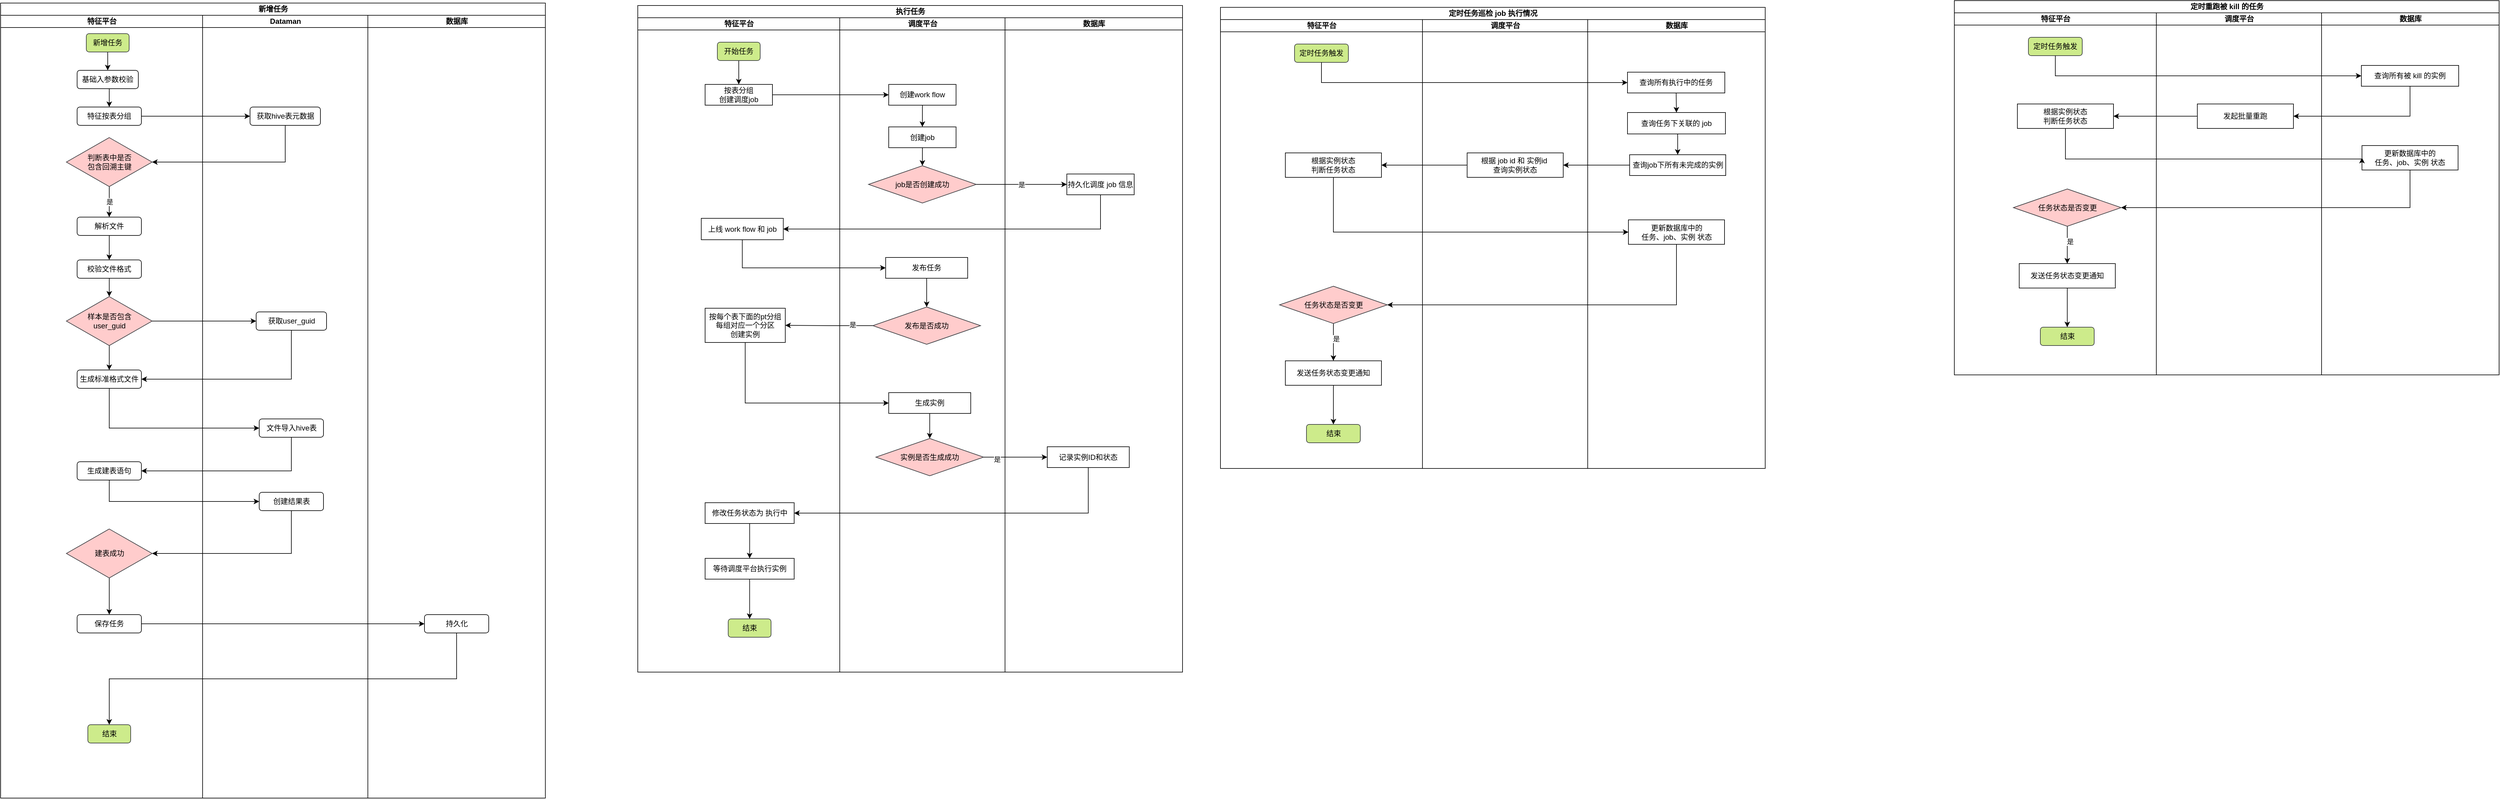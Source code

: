 <mxfile version="24.2.8" type="github">
  <diagram id="prtHgNgQTEPvFCAcTncT" name="Page-1">
    <mxGraphModel dx="1803" dy="975" grid="0" gridSize="10" guides="1" tooltips="1" connect="1" arrows="1" fold="1" page="1" pageScale="1" pageWidth="3300" pageHeight="4681" math="0" shadow="0">
      <root>
        <mxCell id="0" />
        <mxCell id="1" parent="0" />
        <mxCell id="jlwMu8HetRNgnaijn_Fa-1" value="新增任务" style="swimlane;childLayout=stackLayout;resizeParent=1;resizeParentMax=0;startSize=20;html=1;" vertex="1" parent="1">
          <mxGeometry x="160" y="130" width="890" height="1300" as="geometry" />
        </mxCell>
        <mxCell id="jlwMu8HetRNgnaijn_Fa-2" value="特征平台" style="swimlane;startSize=20;html=1;" vertex="1" parent="jlwMu8HetRNgnaijn_Fa-1">
          <mxGeometry y="20" width="330" height="1280" as="geometry" />
        </mxCell>
        <mxCell id="jlwMu8HetRNgnaijn_Fa-62" value="结束" style="rounded=1;whiteSpace=wrap;html=1;fillColor=#cdeb8b;strokeColor=#36393d;" vertex="1" parent="jlwMu8HetRNgnaijn_Fa-2">
          <mxGeometry x="142.5" y="1160" width="70" height="30" as="geometry" />
        </mxCell>
        <mxCell id="jlwMu8HetRNgnaijn_Fa-67" style="edgeStyle=orthogonalEdgeStyle;rounded=0;orthogonalLoop=1;jettySize=auto;html=1;exitX=0.5;exitY=1;exitDx=0;exitDy=0;entryX=0.5;entryY=0;entryDx=0;entryDy=0;" edge="1" parent="jlwMu8HetRNgnaijn_Fa-2" source="jlwMu8HetRNgnaijn_Fa-6" target="jlwMu8HetRNgnaijn_Fa-66">
          <mxGeometry relative="1" as="geometry" />
        </mxCell>
        <mxCell id="jlwMu8HetRNgnaijn_Fa-6" value="新增任务" style="rounded=1;whiteSpace=wrap;html=1;fillColor=#cdeb8b;strokeColor=#36393d;" vertex="1" parent="jlwMu8HetRNgnaijn_Fa-2">
          <mxGeometry x="140" y="30" width="70" height="30" as="geometry" />
        </mxCell>
        <mxCell id="jlwMu8HetRNgnaijn_Fa-70" style="edgeStyle=orthogonalEdgeStyle;rounded=0;orthogonalLoop=1;jettySize=auto;html=1;exitX=0.5;exitY=1;exitDx=0;exitDy=0;entryX=0.5;entryY=0;entryDx=0;entryDy=0;" edge="1" parent="jlwMu8HetRNgnaijn_Fa-2" source="jlwMu8HetRNgnaijn_Fa-66" target="jlwMu8HetRNgnaijn_Fa-36">
          <mxGeometry relative="1" as="geometry">
            <mxPoint x="175" y="140" as="targetPoint" />
          </mxGeometry>
        </mxCell>
        <mxCell id="jlwMu8HetRNgnaijn_Fa-66" value="基础入参数校验" style="rounded=1;whiteSpace=wrap;html=1;" vertex="1" parent="jlwMu8HetRNgnaijn_Fa-2">
          <mxGeometry x="125" y="90" width="100" height="30" as="geometry" />
        </mxCell>
        <mxCell id="jlwMu8HetRNgnaijn_Fa-36" value="特征按表分组" style="rounded=1;whiteSpace=wrap;html=1;" vertex="1" parent="jlwMu8HetRNgnaijn_Fa-2">
          <mxGeometry x="125" y="150" width="105" height="30" as="geometry" />
        </mxCell>
        <mxCell id="jlwMu8HetRNgnaijn_Fa-73" value="是" style="edgeStyle=orthogonalEdgeStyle;rounded=0;orthogonalLoop=1;jettySize=auto;html=1;exitX=0.5;exitY=1;exitDx=0;exitDy=0;entryX=0.5;entryY=0;entryDx=0;entryDy=0;" edge="1" parent="jlwMu8HetRNgnaijn_Fa-2" source="jlwMu8HetRNgnaijn_Fa-35" target="jlwMu8HetRNgnaijn_Fa-72">
          <mxGeometry relative="1" as="geometry" />
        </mxCell>
        <mxCell id="jlwMu8HetRNgnaijn_Fa-35" value="判断表中&lt;span style=&quot;background-color: initial;&quot;&gt;是否&lt;/span&gt;&lt;div&gt;&lt;span style=&quot;background-color: initial;&quot;&gt;包含回溯主键&lt;/span&gt;&lt;/div&gt;" style="rhombus;whiteSpace=wrap;html=1;fillColor=#ffcccc;strokeColor=#36393d;" vertex="1" parent="jlwMu8HetRNgnaijn_Fa-2">
          <mxGeometry x="107.5" y="200" width="140" height="80" as="geometry" />
        </mxCell>
        <mxCell id="jlwMu8HetRNgnaijn_Fa-76" style="edgeStyle=orthogonalEdgeStyle;rounded=0;orthogonalLoop=1;jettySize=auto;html=1;exitX=0.5;exitY=1;exitDx=0;exitDy=0;entryX=0.5;entryY=0;entryDx=0;entryDy=0;" edge="1" parent="jlwMu8HetRNgnaijn_Fa-2" source="jlwMu8HetRNgnaijn_Fa-72" target="jlwMu8HetRNgnaijn_Fa-75">
          <mxGeometry relative="1" as="geometry" />
        </mxCell>
        <mxCell id="jlwMu8HetRNgnaijn_Fa-72" value="解析文件" style="rounded=1;whiteSpace=wrap;html=1;" vertex="1" parent="jlwMu8HetRNgnaijn_Fa-2">
          <mxGeometry x="125" y="330" width="105" height="30" as="geometry" />
        </mxCell>
        <mxCell id="jlwMu8HetRNgnaijn_Fa-84" style="edgeStyle=orthogonalEdgeStyle;rounded=0;orthogonalLoop=1;jettySize=auto;html=1;exitX=0.5;exitY=1;exitDx=0;exitDy=0;" edge="1" parent="jlwMu8HetRNgnaijn_Fa-2" source="jlwMu8HetRNgnaijn_Fa-75" target="jlwMu8HetRNgnaijn_Fa-78">
          <mxGeometry relative="1" as="geometry" />
        </mxCell>
        <mxCell id="jlwMu8HetRNgnaijn_Fa-75" value="校验文件格式" style="rounded=1;whiteSpace=wrap;html=1;" vertex="1" parent="jlwMu8HetRNgnaijn_Fa-2">
          <mxGeometry x="125" y="400" width="105" height="30" as="geometry" />
        </mxCell>
        <mxCell id="jlwMu8HetRNgnaijn_Fa-80" style="edgeStyle=orthogonalEdgeStyle;rounded=0;orthogonalLoop=1;jettySize=auto;html=1;exitX=0.5;exitY=1;exitDx=0;exitDy=0;entryX=0.5;entryY=0;entryDx=0;entryDy=0;" edge="1" parent="jlwMu8HetRNgnaijn_Fa-2" source="jlwMu8HetRNgnaijn_Fa-78" target="jlwMu8HetRNgnaijn_Fa-79">
          <mxGeometry relative="1" as="geometry" />
        </mxCell>
        <mxCell id="jlwMu8HetRNgnaijn_Fa-78" value="样本是否包含&lt;div&gt;user_guid&lt;/div&gt;" style="rhombus;whiteSpace=wrap;html=1;fillColor=#ffcccc;strokeColor=#36393d;" vertex="1" parent="jlwMu8HetRNgnaijn_Fa-2">
          <mxGeometry x="107.5" y="460" width="140" height="80" as="geometry" />
        </mxCell>
        <mxCell id="jlwMu8HetRNgnaijn_Fa-79" value="生成标准格式文件" style="rounded=1;whiteSpace=wrap;html=1;" vertex="1" parent="jlwMu8HetRNgnaijn_Fa-2">
          <mxGeometry x="125" y="580" width="105" height="30" as="geometry" />
        </mxCell>
        <mxCell id="jlwMu8HetRNgnaijn_Fa-87" value="生成建表语句" style="rounded=1;whiteSpace=wrap;html=1;" vertex="1" parent="jlwMu8HetRNgnaijn_Fa-2">
          <mxGeometry x="125" y="730" width="105" height="30" as="geometry" />
        </mxCell>
        <mxCell id="jlwMu8HetRNgnaijn_Fa-96" style="edgeStyle=orthogonalEdgeStyle;rounded=0;orthogonalLoop=1;jettySize=auto;html=1;exitX=0.5;exitY=1;exitDx=0;exitDy=0;entryX=0.5;entryY=0;entryDx=0;entryDy=0;" edge="1" parent="jlwMu8HetRNgnaijn_Fa-2" source="jlwMu8HetRNgnaijn_Fa-93" target="jlwMu8HetRNgnaijn_Fa-95">
          <mxGeometry relative="1" as="geometry" />
        </mxCell>
        <mxCell id="jlwMu8HetRNgnaijn_Fa-93" value="建表成功" style="rhombus;whiteSpace=wrap;html=1;fillColor=#ffcccc;strokeColor=#36393d;" vertex="1" parent="jlwMu8HetRNgnaijn_Fa-2">
          <mxGeometry x="107.5" y="840" width="140" height="80" as="geometry" />
        </mxCell>
        <mxCell id="jlwMu8HetRNgnaijn_Fa-95" value="保存任务" style="rounded=1;whiteSpace=wrap;html=1;" vertex="1" parent="jlwMu8HetRNgnaijn_Fa-2">
          <mxGeometry x="125" y="980" width="105" height="30" as="geometry" />
        </mxCell>
        <mxCell id="jlwMu8HetRNgnaijn_Fa-4" value="Dataman" style="swimlane;startSize=20;html=1;" vertex="1" parent="jlwMu8HetRNgnaijn_Fa-1">
          <mxGeometry x="330" y="20" width="270" height="1280" as="geometry" />
        </mxCell>
        <mxCell id="jlwMu8HetRNgnaijn_Fa-38" value="获取hive表元数据" style="rounded=1;whiteSpace=wrap;html=1;" vertex="1" parent="jlwMu8HetRNgnaijn_Fa-4">
          <mxGeometry x="77.5" y="150" width="115" height="30" as="geometry" />
        </mxCell>
        <mxCell id="jlwMu8HetRNgnaijn_Fa-81" value="获取user_guid" style="rounded=1;whiteSpace=wrap;html=1;" vertex="1" parent="jlwMu8HetRNgnaijn_Fa-4">
          <mxGeometry x="87.5" y="485" width="115" height="30" as="geometry" />
        </mxCell>
        <mxCell id="jlwMu8HetRNgnaijn_Fa-85" value="文件导入hive表" style="rounded=1;whiteSpace=wrap;html=1;" vertex="1" parent="jlwMu8HetRNgnaijn_Fa-4">
          <mxGeometry x="92.5" y="660" width="105" height="30" as="geometry" />
        </mxCell>
        <mxCell id="jlwMu8HetRNgnaijn_Fa-90" value="创建结果表" style="rounded=1;whiteSpace=wrap;html=1;" vertex="1" parent="jlwMu8HetRNgnaijn_Fa-4">
          <mxGeometry x="92.5" y="780" width="105" height="30" as="geometry" />
        </mxCell>
        <mxCell id="jlwMu8HetRNgnaijn_Fa-39" style="edgeStyle=orthogonalEdgeStyle;rounded=0;orthogonalLoop=1;jettySize=auto;html=1;exitX=1;exitY=0.5;exitDx=0;exitDy=0;entryX=0;entryY=0.5;entryDx=0;entryDy=0;" edge="1" parent="jlwMu8HetRNgnaijn_Fa-1" source="jlwMu8HetRNgnaijn_Fa-36" target="jlwMu8HetRNgnaijn_Fa-38">
          <mxGeometry relative="1" as="geometry" />
        </mxCell>
        <mxCell id="jlwMu8HetRNgnaijn_Fa-41" style="edgeStyle=orthogonalEdgeStyle;rounded=0;orthogonalLoop=1;jettySize=auto;html=1;exitX=0.5;exitY=1;exitDx=0;exitDy=0;entryX=1;entryY=0.5;entryDx=0;entryDy=0;" edge="1" parent="jlwMu8HetRNgnaijn_Fa-1" source="jlwMu8HetRNgnaijn_Fa-38" target="jlwMu8HetRNgnaijn_Fa-35">
          <mxGeometry relative="1" as="geometry" />
        </mxCell>
        <mxCell id="jlwMu8HetRNgnaijn_Fa-82" style="edgeStyle=orthogonalEdgeStyle;rounded=0;orthogonalLoop=1;jettySize=auto;html=1;exitX=1;exitY=0.5;exitDx=0;exitDy=0;entryX=0;entryY=0.5;entryDx=0;entryDy=0;" edge="1" parent="jlwMu8HetRNgnaijn_Fa-1" source="jlwMu8HetRNgnaijn_Fa-78" target="jlwMu8HetRNgnaijn_Fa-81">
          <mxGeometry relative="1" as="geometry" />
        </mxCell>
        <mxCell id="jlwMu8HetRNgnaijn_Fa-83" style="edgeStyle=orthogonalEdgeStyle;rounded=0;orthogonalLoop=1;jettySize=auto;html=1;exitX=0.5;exitY=1;exitDx=0;exitDy=0;entryX=1;entryY=0.5;entryDx=0;entryDy=0;" edge="1" parent="jlwMu8HetRNgnaijn_Fa-1" source="jlwMu8HetRNgnaijn_Fa-81" target="jlwMu8HetRNgnaijn_Fa-79">
          <mxGeometry relative="1" as="geometry" />
        </mxCell>
        <mxCell id="jlwMu8HetRNgnaijn_Fa-86" style="edgeStyle=orthogonalEdgeStyle;rounded=0;orthogonalLoop=1;jettySize=auto;html=1;exitX=0.5;exitY=1;exitDx=0;exitDy=0;entryX=0;entryY=0.5;entryDx=0;entryDy=0;" edge="1" parent="jlwMu8HetRNgnaijn_Fa-1" source="jlwMu8HetRNgnaijn_Fa-79" target="jlwMu8HetRNgnaijn_Fa-85">
          <mxGeometry relative="1" as="geometry" />
        </mxCell>
        <mxCell id="jlwMu8HetRNgnaijn_Fa-89" style="edgeStyle=orthogonalEdgeStyle;rounded=0;orthogonalLoop=1;jettySize=auto;html=1;exitX=0.5;exitY=1;exitDx=0;exitDy=0;entryX=1;entryY=0.5;entryDx=0;entryDy=0;" edge="1" parent="jlwMu8HetRNgnaijn_Fa-1" source="jlwMu8HetRNgnaijn_Fa-85" target="jlwMu8HetRNgnaijn_Fa-87">
          <mxGeometry relative="1" as="geometry" />
        </mxCell>
        <mxCell id="jlwMu8HetRNgnaijn_Fa-91" style="edgeStyle=orthogonalEdgeStyle;rounded=0;orthogonalLoop=1;jettySize=auto;html=1;exitX=0.5;exitY=1;exitDx=0;exitDy=0;entryX=0;entryY=0.5;entryDx=0;entryDy=0;" edge="1" parent="jlwMu8HetRNgnaijn_Fa-1" source="jlwMu8HetRNgnaijn_Fa-87" target="jlwMu8HetRNgnaijn_Fa-90">
          <mxGeometry relative="1" as="geometry" />
        </mxCell>
        <mxCell id="jlwMu8HetRNgnaijn_Fa-94" style="edgeStyle=orthogonalEdgeStyle;rounded=0;orthogonalLoop=1;jettySize=auto;html=1;exitX=0.5;exitY=1;exitDx=0;exitDy=0;entryX=1;entryY=0.5;entryDx=0;entryDy=0;" edge="1" parent="jlwMu8HetRNgnaijn_Fa-1" source="jlwMu8HetRNgnaijn_Fa-90" target="jlwMu8HetRNgnaijn_Fa-93">
          <mxGeometry relative="1" as="geometry" />
        </mxCell>
        <mxCell id="jlwMu8HetRNgnaijn_Fa-3" value="数据库" style="swimlane;startSize=20;html=1;" vertex="1" parent="jlwMu8HetRNgnaijn_Fa-1">
          <mxGeometry x="600" y="20" width="290" height="1280" as="geometry" />
        </mxCell>
        <mxCell id="jlwMu8HetRNgnaijn_Fa-97" value="持久化" style="rounded=1;whiteSpace=wrap;html=1;" vertex="1" parent="jlwMu8HetRNgnaijn_Fa-3">
          <mxGeometry x="92.5" y="980" width="105" height="30" as="geometry" />
        </mxCell>
        <mxCell id="jlwMu8HetRNgnaijn_Fa-98" style="edgeStyle=orthogonalEdgeStyle;rounded=0;orthogonalLoop=1;jettySize=auto;html=1;exitX=1;exitY=0.5;exitDx=0;exitDy=0;entryX=0;entryY=0.5;entryDx=0;entryDy=0;" edge="1" parent="jlwMu8HetRNgnaijn_Fa-1" source="jlwMu8HetRNgnaijn_Fa-95" target="jlwMu8HetRNgnaijn_Fa-97">
          <mxGeometry relative="1" as="geometry" />
        </mxCell>
        <mxCell id="jlwMu8HetRNgnaijn_Fa-99" style="edgeStyle=orthogonalEdgeStyle;rounded=0;orthogonalLoop=1;jettySize=auto;html=1;exitX=0.5;exitY=1;exitDx=0;exitDy=0;" edge="1" parent="jlwMu8HetRNgnaijn_Fa-1" source="jlwMu8HetRNgnaijn_Fa-97" target="jlwMu8HetRNgnaijn_Fa-62">
          <mxGeometry relative="1" as="geometry" />
        </mxCell>
        <mxCell id="jlwMu8HetRNgnaijn_Fa-100" value="执行任务" style="swimlane;childLayout=stackLayout;resizeParent=1;resizeParentMax=0;startSize=20;html=1;" vertex="1" parent="1">
          <mxGeometry x="1201" y="134" width="890" height="1090" as="geometry" />
        </mxCell>
        <mxCell id="jlwMu8HetRNgnaijn_Fa-101" value="特征平台" style="swimlane;startSize=20;html=1;" vertex="1" parent="jlwMu8HetRNgnaijn_Fa-100">
          <mxGeometry y="20" width="330" height="1070" as="geometry" />
        </mxCell>
        <mxCell id="jlwMu8HetRNgnaijn_Fa-145" style="edgeStyle=orthogonalEdgeStyle;rounded=0;orthogonalLoop=1;jettySize=auto;html=1;exitX=0.5;exitY=1;exitDx=0;exitDy=0;" edge="1" parent="jlwMu8HetRNgnaijn_Fa-101" source="jlwMu8HetRNgnaijn_Fa-104" target="jlwMu8HetRNgnaijn_Fa-139">
          <mxGeometry relative="1" as="geometry" />
        </mxCell>
        <mxCell id="jlwMu8HetRNgnaijn_Fa-104" value="开始任务" style="rounded=1;whiteSpace=wrap;html=1;fillColor=#cdeb8b;strokeColor=#36393d;" vertex="1" parent="jlwMu8HetRNgnaijn_Fa-101">
          <mxGeometry x="130" y="40" width="70" height="30" as="geometry" />
        </mxCell>
        <mxCell id="jlwMu8HetRNgnaijn_Fa-139" value="按表分组&lt;div&gt;创建调度job&lt;/div&gt;" style="rounded=0;whiteSpace=wrap;html=1;" vertex="1" parent="jlwMu8HetRNgnaijn_Fa-101">
          <mxGeometry x="110" y="109" width="110" height="34" as="geometry" />
        </mxCell>
        <mxCell id="jlwMu8HetRNgnaijn_Fa-155" value="按每个表下面的pt分组&lt;div&gt;每组对应一个分区&lt;/div&gt;&lt;div&gt;创建实例&lt;/div&gt;" style="rounded=0;whiteSpace=wrap;html=1;" vertex="1" parent="jlwMu8HetRNgnaijn_Fa-101">
          <mxGeometry x="110" y="475" width="131" height="56" as="geometry" />
        </mxCell>
        <mxCell id="jlwMu8HetRNgnaijn_Fa-183" style="edgeStyle=orthogonalEdgeStyle;rounded=0;orthogonalLoop=1;jettySize=auto;html=1;exitX=0.5;exitY=1;exitDx=0;exitDy=0;" edge="1" parent="jlwMu8HetRNgnaijn_Fa-101" source="jlwMu8HetRNgnaijn_Fa-161" target="jlwMu8HetRNgnaijn_Fa-182">
          <mxGeometry relative="1" as="geometry" />
        </mxCell>
        <mxCell id="jlwMu8HetRNgnaijn_Fa-161" value="修改任务状态为 执行中" style="rounded=0;whiteSpace=wrap;html=1;" vertex="1" parent="jlwMu8HetRNgnaijn_Fa-101">
          <mxGeometry x="110" y="793" width="145.5" height="34" as="geometry" />
        </mxCell>
        <mxCell id="jlwMu8HetRNgnaijn_Fa-167" value="上线 work flow 和 job" style="rounded=0;whiteSpace=wrap;html=1;" vertex="1" parent="jlwMu8HetRNgnaijn_Fa-101">
          <mxGeometry x="103.75" y="328" width="134" height="35" as="geometry" />
        </mxCell>
        <mxCell id="jlwMu8HetRNgnaijn_Fa-186" style="edgeStyle=orthogonalEdgeStyle;rounded=0;orthogonalLoop=1;jettySize=auto;html=1;exitX=0.5;exitY=1;exitDx=0;exitDy=0;entryX=0.5;entryY=0;entryDx=0;entryDy=0;" edge="1" parent="jlwMu8HetRNgnaijn_Fa-101" source="jlwMu8HetRNgnaijn_Fa-182" target="jlwMu8HetRNgnaijn_Fa-185">
          <mxGeometry relative="1" as="geometry" />
        </mxCell>
        <mxCell id="jlwMu8HetRNgnaijn_Fa-182" value="等待调度平台执行实例" style="rounded=0;whiteSpace=wrap;html=1;" vertex="1" parent="jlwMu8HetRNgnaijn_Fa-101">
          <mxGeometry x="110" y="884" width="145.5" height="34" as="geometry" />
        </mxCell>
        <mxCell id="jlwMu8HetRNgnaijn_Fa-185" value="结束" style="rounded=1;whiteSpace=wrap;html=1;fillColor=#cdeb8b;strokeColor=#36393d;" vertex="1" parent="jlwMu8HetRNgnaijn_Fa-101">
          <mxGeometry x="147.75" y="983" width="70" height="30" as="geometry" />
        </mxCell>
        <mxCell id="jlwMu8HetRNgnaijn_Fa-121" value="调度平台" style="swimlane;startSize=20;html=1;" vertex="1" parent="jlwMu8HetRNgnaijn_Fa-100">
          <mxGeometry x="330" y="20" width="270" height="1070" as="geometry" />
        </mxCell>
        <mxCell id="jlwMu8HetRNgnaijn_Fa-144" style="edgeStyle=orthogonalEdgeStyle;rounded=0;orthogonalLoop=1;jettySize=auto;html=1;exitX=0.5;exitY=1;exitDx=0;exitDy=0;entryX=0.5;entryY=0;entryDx=0;entryDy=0;" edge="1" parent="jlwMu8HetRNgnaijn_Fa-121" source="jlwMu8HetRNgnaijn_Fa-141" target="jlwMu8HetRNgnaijn_Fa-142">
          <mxGeometry relative="1" as="geometry" />
        </mxCell>
        <mxCell id="jlwMu8HetRNgnaijn_Fa-141" value="创建work flow" style="rounded=0;whiteSpace=wrap;html=1;" vertex="1" parent="jlwMu8HetRNgnaijn_Fa-121">
          <mxGeometry x="80" y="109" width="110" height="34" as="geometry" />
        </mxCell>
        <mxCell id="jlwMu8HetRNgnaijn_Fa-164" style="edgeStyle=orthogonalEdgeStyle;rounded=0;orthogonalLoop=1;jettySize=auto;html=1;exitX=0.5;exitY=1;exitDx=0;exitDy=0;entryX=0.5;entryY=0;entryDx=0;entryDy=0;" edge="1" parent="jlwMu8HetRNgnaijn_Fa-121" source="jlwMu8HetRNgnaijn_Fa-142" target="jlwMu8HetRNgnaijn_Fa-146">
          <mxGeometry relative="1" as="geometry" />
        </mxCell>
        <mxCell id="jlwMu8HetRNgnaijn_Fa-142" value="创建job" style="rounded=0;whiteSpace=wrap;html=1;" vertex="1" parent="jlwMu8HetRNgnaijn_Fa-121">
          <mxGeometry x="80" y="178.5" width="110" height="34" as="geometry" />
        </mxCell>
        <mxCell id="jlwMu8HetRNgnaijn_Fa-170" style="edgeStyle=orthogonalEdgeStyle;rounded=0;orthogonalLoop=1;jettySize=auto;html=1;exitX=0.5;exitY=1;exitDx=0;exitDy=0;entryX=0.5;entryY=0;entryDx=0;entryDy=0;" edge="1" parent="jlwMu8HetRNgnaijn_Fa-121" source="jlwMu8HetRNgnaijn_Fa-149" target="jlwMu8HetRNgnaijn_Fa-153">
          <mxGeometry relative="1" as="geometry" />
        </mxCell>
        <mxCell id="jlwMu8HetRNgnaijn_Fa-149" value="发布任务" style="rounded=0;whiteSpace=wrap;html=1;" vertex="1" parent="jlwMu8HetRNgnaijn_Fa-121">
          <mxGeometry x="75" y="392" width="134" height="34" as="geometry" />
        </mxCell>
        <mxCell id="jlwMu8HetRNgnaijn_Fa-178" style="edgeStyle=orthogonalEdgeStyle;rounded=0;orthogonalLoop=1;jettySize=auto;html=1;exitX=0.5;exitY=1;exitDx=0;exitDy=0;" edge="1" parent="jlwMu8HetRNgnaijn_Fa-121" source="jlwMu8HetRNgnaijn_Fa-157" target="jlwMu8HetRNgnaijn_Fa-177">
          <mxGeometry relative="1" as="geometry" />
        </mxCell>
        <mxCell id="jlwMu8HetRNgnaijn_Fa-157" value="生成实例" style="rounded=0;whiteSpace=wrap;html=1;" vertex="1" parent="jlwMu8HetRNgnaijn_Fa-121">
          <mxGeometry x="80" y="613" width="134" height="34" as="geometry" />
        </mxCell>
        <mxCell id="jlwMu8HetRNgnaijn_Fa-146" value="job是否创建成功" style="rhombus;whiteSpace=wrap;html=1;fillColor=#ffcccc;strokeColor=#36393d;" vertex="1" parent="jlwMu8HetRNgnaijn_Fa-121">
          <mxGeometry x="47" y="242" width="176" height="61" as="geometry" />
        </mxCell>
        <mxCell id="jlwMu8HetRNgnaijn_Fa-153" value="发布是否成功" style="rhombus;whiteSpace=wrap;html=1;fillColor=#ffcccc;strokeColor=#36393d;" vertex="1" parent="jlwMu8HetRNgnaijn_Fa-121">
          <mxGeometry x="54" y="473" width="176" height="61" as="geometry" />
        </mxCell>
        <mxCell id="jlwMu8HetRNgnaijn_Fa-177" value="实例是否生成成功" style="rhombus;whiteSpace=wrap;html=1;fillColor=#ffcccc;strokeColor=#36393d;" vertex="1" parent="jlwMu8HetRNgnaijn_Fa-121">
          <mxGeometry x="59" y="688" width="176" height="61" as="geometry" />
        </mxCell>
        <mxCell id="jlwMu8HetRNgnaijn_Fa-134" value="数据库" style="swimlane;startSize=20;html=1;" vertex="1" parent="jlwMu8HetRNgnaijn_Fa-100">
          <mxGeometry x="600" y="20" width="290" height="1070" as="geometry" />
        </mxCell>
        <mxCell id="jlwMu8HetRNgnaijn_Fa-159" value="记录实例ID和状态" style="rounded=0;whiteSpace=wrap;html=1;" vertex="1" parent="jlwMu8HetRNgnaijn_Fa-134">
          <mxGeometry x="69" y="701.5" width="134" height="34" as="geometry" />
        </mxCell>
        <mxCell id="jlwMu8HetRNgnaijn_Fa-165" value="持久化调度 job 信息" style="rounded=0;whiteSpace=wrap;html=1;" vertex="1" parent="jlwMu8HetRNgnaijn_Fa-134">
          <mxGeometry x="101" y="255.5" width="110" height="34" as="geometry" />
        </mxCell>
        <mxCell id="jlwMu8HetRNgnaijn_Fa-143" style="edgeStyle=orthogonalEdgeStyle;rounded=0;orthogonalLoop=1;jettySize=auto;html=1;exitX=1;exitY=0.5;exitDx=0;exitDy=0;" edge="1" parent="jlwMu8HetRNgnaijn_Fa-100" source="jlwMu8HetRNgnaijn_Fa-139" target="jlwMu8HetRNgnaijn_Fa-141">
          <mxGeometry relative="1" as="geometry" />
        </mxCell>
        <mxCell id="jlwMu8HetRNgnaijn_Fa-166" value="是" style="edgeStyle=orthogonalEdgeStyle;rounded=0;orthogonalLoop=1;jettySize=auto;html=1;exitX=1;exitY=0.5;exitDx=0;exitDy=0;entryX=0;entryY=0.5;entryDx=0;entryDy=0;" edge="1" parent="jlwMu8HetRNgnaijn_Fa-100" source="jlwMu8HetRNgnaijn_Fa-146" target="jlwMu8HetRNgnaijn_Fa-165">
          <mxGeometry relative="1" as="geometry" />
        </mxCell>
        <mxCell id="jlwMu8HetRNgnaijn_Fa-169" style="edgeStyle=orthogonalEdgeStyle;rounded=0;orthogonalLoop=1;jettySize=auto;html=1;exitX=0.5;exitY=1;exitDx=0;exitDy=0;entryX=1;entryY=0.5;entryDx=0;entryDy=0;" edge="1" parent="jlwMu8HetRNgnaijn_Fa-100" source="jlwMu8HetRNgnaijn_Fa-165" target="jlwMu8HetRNgnaijn_Fa-167">
          <mxGeometry relative="1" as="geometry" />
        </mxCell>
        <mxCell id="jlwMu8HetRNgnaijn_Fa-171" style="edgeStyle=orthogonalEdgeStyle;rounded=0;orthogonalLoop=1;jettySize=auto;html=1;exitX=0.5;exitY=1;exitDx=0;exitDy=0;entryX=0;entryY=0.5;entryDx=0;entryDy=0;" edge="1" parent="jlwMu8HetRNgnaijn_Fa-100" source="jlwMu8HetRNgnaijn_Fa-167" target="jlwMu8HetRNgnaijn_Fa-149">
          <mxGeometry relative="1" as="geometry" />
        </mxCell>
        <mxCell id="jlwMu8HetRNgnaijn_Fa-172" style="edgeStyle=orthogonalEdgeStyle;rounded=0;orthogonalLoop=1;jettySize=auto;html=1;exitX=0;exitY=0.5;exitDx=0;exitDy=0;entryX=1;entryY=0.5;entryDx=0;entryDy=0;" edge="1" parent="jlwMu8HetRNgnaijn_Fa-100" source="jlwMu8HetRNgnaijn_Fa-153" target="jlwMu8HetRNgnaijn_Fa-155">
          <mxGeometry relative="1" as="geometry" />
        </mxCell>
        <mxCell id="jlwMu8HetRNgnaijn_Fa-173" value="是" style="edgeLabel;html=1;align=center;verticalAlign=middle;resizable=0;points=[];" vertex="1" connectable="0" parent="jlwMu8HetRNgnaijn_Fa-172">
          <mxGeometry x="-0.542" y="-2" relative="1" as="geometry">
            <mxPoint as="offset" />
          </mxGeometry>
        </mxCell>
        <mxCell id="jlwMu8HetRNgnaijn_Fa-174" style="edgeStyle=orthogonalEdgeStyle;rounded=0;orthogonalLoop=1;jettySize=auto;html=1;exitX=0.5;exitY=1;exitDx=0;exitDy=0;entryX=0;entryY=0.5;entryDx=0;entryDy=0;" edge="1" parent="jlwMu8HetRNgnaijn_Fa-100" source="jlwMu8HetRNgnaijn_Fa-155" target="jlwMu8HetRNgnaijn_Fa-157">
          <mxGeometry relative="1" as="geometry" />
        </mxCell>
        <mxCell id="jlwMu8HetRNgnaijn_Fa-179" style="edgeStyle=orthogonalEdgeStyle;rounded=0;orthogonalLoop=1;jettySize=auto;html=1;exitX=1;exitY=0.5;exitDx=0;exitDy=0;entryX=0;entryY=0.5;entryDx=0;entryDy=0;" edge="1" parent="jlwMu8HetRNgnaijn_Fa-100" source="jlwMu8HetRNgnaijn_Fa-177" target="jlwMu8HetRNgnaijn_Fa-159">
          <mxGeometry relative="1" as="geometry" />
        </mxCell>
        <mxCell id="jlwMu8HetRNgnaijn_Fa-181" value="是" style="edgeLabel;html=1;align=center;verticalAlign=middle;resizable=0;points=[];" vertex="1" connectable="0" parent="jlwMu8HetRNgnaijn_Fa-179">
          <mxGeometry x="-0.583" y="-3" relative="1" as="geometry">
            <mxPoint as="offset" />
          </mxGeometry>
        </mxCell>
        <mxCell id="jlwMu8HetRNgnaijn_Fa-180" style="edgeStyle=orthogonalEdgeStyle;rounded=0;orthogonalLoop=1;jettySize=auto;html=1;exitX=0.5;exitY=1;exitDx=0;exitDy=0;entryX=1;entryY=0.5;entryDx=0;entryDy=0;" edge="1" parent="jlwMu8HetRNgnaijn_Fa-100" source="jlwMu8HetRNgnaijn_Fa-159" target="jlwMu8HetRNgnaijn_Fa-161">
          <mxGeometry relative="1" as="geometry" />
        </mxCell>
        <mxCell id="jlwMu8HetRNgnaijn_Fa-187" value="定时任务巡检 job 执行情况" style="swimlane;childLayout=stackLayout;resizeParent=1;resizeParentMax=0;startSize=20;html=1;" vertex="1" parent="1">
          <mxGeometry x="2153" y="137" width="890" height="754" as="geometry" />
        </mxCell>
        <mxCell id="jlwMu8HetRNgnaijn_Fa-188" value="特征平台" style="swimlane;startSize=20;html=1;" vertex="1" parent="jlwMu8HetRNgnaijn_Fa-187">
          <mxGeometry y="20" width="330" height="734" as="geometry" />
        </mxCell>
        <mxCell id="jlwMu8HetRNgnaijn_Fa-190" value="定时任务触发" style="rounded=1;whiteSpace=wrap;html=1;fillColor=#cdeb8b;strokeColor=#36393d;" vertex="1" parent="jlwMu8HetRNgnaijn_Fa-188">
          <mxGeometry x="121" y="40" width="88" height="30" as="geometry" />
        </mxCell>
        <mxCell id="jlwMu8HetRNgnaijn_Fa-236" value="根据实例状态&lt;div&gt;判断任务状态&lt;/div&gt;" style="rounded=0;whiteSpace=wrap;html=1;" vertex="1" parent="jlwMu8HetRNgnaijn_Fa-188">
          <mxGeometry x="106" y="218" width="157" height="40" as="geometry" />
        </mxCell>
        <mxCell id="jlwMu8HetRNgnaijn_Fa-246" style="edgeStyle=orthogonalEdgeStyle;rounded=0;orthogonalLoop=1;jettySize=auto;html=1;exitX=0.5;exitY=1;exitDx=0;exitDy=0;" edge="1" parent="jlwMu8HetRNgnaijn_Fa-188" source="jlwMu8HetRNgnaijn_Fa-241" target="jlwMu8HetRNgnaijn_Fa-243">
          <mxGeometry relative="1" as="geometry" />
        </mxCell>
        <mxCell id="jlwMu8HetRNgnaijn_Fa-247" value="是" style="edgeLabel;html=1;align=center;verticalAlign=middle;resizable=0;points=[];" vertex="1" connectable="0" parent="jlwMu8HetRNgnaijn_Fa-246">
          <mxGeometry x="-0.184" y="4" relative="1" as="geometry">
            <mxPoint as="offset" />
          </mxGeometry>
        </mxCell>
        <mxCell id="jlwMu8HetRNgnaijn_Fa-241" value="任务状态是否变更" style="rhombus;whiteSpace=wrap;html=1;fillColor=#ffcccc;strokeColor=#36393d;" vertex="1" parent="jlwMu8HetRNgnaijn_Fa-188">
          <mxGeometry x="96.5" y="436" width="176" height="61" as="geometry" />
        </mxCell>
        <mxCell id="jlwMu8HetRNgnaijn_Fa-252" style="edgeStyle=orthogonalEdgeStyle;rounded=0;orthogonalLoop=1;jettySize=auto;html=1;exitX=0.5;exitY=1;exitDx=0;exitDy=0;" edge="1" parent="jlwMu8HetRNgnaijn_Fa-188" source="jlwMu8HetRNgnaijn_Fa-243" target="jlwMu8HetRNgnaijn_Fa-249">
          <mxGeometry relative="1" as="geometry" />
        </mxCell>
        <mxCell id="jlwMu8HetRNgnaijn_Fa-243" value="发送任务状态变更通知" style="rounded=0;whiteSpace=wrap;html=1;" vertex="1" parent="jlwMu8HetRNgnaijn_Fa-188">
          <mxGeometry x="106" y="558" width="157" height="40" as="geometry" />
        </mxCell>
        <mxCell id="jlwMu8HetRNgnaijn_Fa-249" value="结束" style="rounded=1;whiteSpace=wrap;html=1;fillColor=#cdeb8b;strokeColor=#36393d;" vertex="1" parent="jlwMu8HetRNgnaijn_Fa-188">
          <mxGeometry x="140.5" y="662" width="88" height="30" as="geometry" />
        </mxCell>
        <mxCell id="jlwMu8HetRNgnaijn_Fa-199" value="调度平台" style="swimlane;startSize=20;html=1;" vertex="1" parent="jlwMu8HetRNgnaijn_Fa-187">
          <mxGeometry x="330" y="20" width="270" height="734" as="geometry" />
        </mxCell>
        <mxCell id="jlwMu8HetRNgnaijn_Fa-230" value="根据 job id 和 实例id&amp;nbsp;&lt;div&gt;查询实例状态&lt;/div&gt;" style="rounded=0;whiteSpace=wrap;html=1;" vertex="1" parent="jlwMu8HetRNgnaijn_Fa-199">
          <mxGeometry x="73" y="218" width="157" height="40" as="geometry" />
        </mxCell>
        <mxCell id="jlwMu8HetRNgnaijn_Fa-211" value="数据库" style="swimlane;startSize=20;html=1;" vertex="1" parent="jlwMu8HetRNgnaijn_Fa-187">
          <mxGeometry x="600" y="20" width="290" height="734" as="geometry" />
        </mxCell>
        <mxCell id="jlwMu8HetRNgnaijn_Fa-228" style="edgeStyle=orthogonalEdgeStyle;rounded=0;orthogonalLoop=1;jettySize=auto;html=1;exitX=0.5;exitY=1;exitDx=0;exitDy=0;entryX=0.5;entryY=0;entryDx=0;entryDy=0;" edge="1" parent="jlwMu8HetRNgnaijn_Fa-211" source="jlwMu8HetRNgnaijn_Fa-224" target="jlwMu8HetRNgnaijn_Fa-225">
          <mxGeometry relative="1" as="geometry" />
        </mxCell>
        <mxCell id="jlwMu8HetRNgnaijn_Fa-224" value="查询所有执行中的任务" style="rounded=0;whiteSpace=wrap;html=1;" vertex="1" parent="jlwMu8HetRNgnaijn_Fa-211">
          <mxGeometry x="65" y="86" width="159" height="34" as="geometry" />
        </mxCell>
        <mxCell id="jlwMu8HetRNgnaijn_Fa-229" style="edgeStyle=orthogonalEdgeStyle;rounded=0;orthogonalLoop=1;jettySize=auto;html=1;exitX=0.5;exitY=1;exitDx=0;exitDy=0;entryX=0.5;entryY=0;entryDx=0;entryDy=0;" edge="1" parent="jlwMu8HetRNgnaijn_Fa-211" source="jlwMu8HetRNgnaijn_Fa-225" target="jlwMu8HetRNgnaijn_Fa-226">
          <mxGeometry relative="1" as="geometry" />
        </mxCell>
        <mxCell id="jlwMu8HetRNgnaijn_Fa-225" value="查询任务下关联的 job" style="rounded=0;whiteSpace=wrap;html=1;" vertex="1" parent="jlwMu8HetRNgnaijn_Fa-211">
          <mxGeometry x="65" y="152" width="160" height="35" as="geometry" />
        </mxCell>
        <mxCell id="jlwMu8HetRNgnaijn_Fa-226" value="查询job下所有未完成的实例" style="rounded=0;whiteSpace=wrap;html=1;" vertex="1" parent="jlwMu8HetRNgnaijn_Fa-211">
          <mxGeometry x="68.5" y="221" width="157" height="34" as="geometry" />
        </mxCell>
        <mxCell id="jlwMu8HetRNgnaijn_Fa-238" value="更新数据库中的&lt;br&gt;任务、job、实例 状态" style="rounded=0;whiteSpace=wrap;html=1;" vertex="1" parent="jlwMu8HetRNgnaijn_Fa-211">
          <mxGeometry x="66.5" y="327.5" width="157" height="40" as="geometry" />
        </mxCell>
        <mxCell id="jlwMu8HetRNgnaijn_Fa-227" style="edgeStyle=orthogonalEdgeStyle;rounded=0;orthogonalLoop=1;jettySize=auto;html=1;entryX=0;entryY=0.5;entryDx=0;entryDy=0;exitX=0.5;exitY=1;exitDx=0;exitDy=0;" edge="1" parent="jlwMu8HetRNgnaijn_Fa-187" source="jlwMu8HetRNgnaijn_Fa-190" target="jlwMu8HetRNgnaijn_Fa-224">
          <mxGeometry relative="1" as="geometry" />
        </mxCell>
        <mxCell id="jlwMu8HetRNgnaijn_Fa-231" style="edgeStyle=orthogonalEdgeStyle;rounded=0;orthogonalLoop=1;jettySize=auto;html=1;exitX=0;exitY=0.5;exitDx=0;exitDy=0;" edge="1" parent="jlwMu8HetRNgnaijn_Fa-187" source="jlwMu8HetRNgnaijn_Fa-226" target="jlwMu8HetRNgnaijn_Fa-230">
          <mxGeometry relative="1" as="geometry" />
        </mxCell>
        <mxCell id="jlwMu8HetRNgnaijn_Fa-237" style="edgeStyle=orthogonalEdgeStyle;rounded=0;orthogonalLoop=1;jettySize=auto;html=1;exitX=0;exitY=0.5;exitDx=0;exitDy=0;entryX=1;entryY=0.5;entryDx=0;entryDy=0;" edge="1" parent="jlwMu8HetRNgnaijn_Fa-187" source="jlwMu8HetRNgnaijn_Fa-230" target="jlwMu8HetRNgnaijn_Fa-236">
          <mxGeometry relative="1" as="geometry" />
        </mxCell>
        <mxCell id="jlwMu8HetRNgnaijn_Fa-250" style="edgeStyle=orthogonalEdgeStyle;rounded=0;orthogonalLoop=1;jettySize=auto;html=1;exitX=0.5;exitY=1;exitDx=0;exitDy=0;entryX=0;entryY=0.5;entryDx=0;entryDy=0;" edge="1" parent="jlwMu8HetRNgnaijn_Fa-187" source="jlwMu8HetRNgnaijn_Fa-236" target="jlwMu8HetRNgnaijn_Fa-238">
          <mxGeometry relative="1" as="geometry" />
        </mxCell>
        <mxCell id="jlwMu8HetRNgnaijn_Fa-251" style="edgeStyle=orthogonalEdgeStyle;rounded=0;orthogonalLoop=1;jettySize=auto;html=1;exitX=0.5;exitY=1;exitDx=0;exitDy=0;entryX=1;entryY=0.5;entryDx=0;entryDy=0;" edge="1" parent="jlwMu8HetRNgnaijn_Fa-187" source="jlwMu8HetRNgnaijn_Fa-238" target="jlwMu8HetRNgnaijn_Fa-241">
          <mxGeometry relative="1" as="geometry" />
        </mxCell>
        <mxCell id="jlwMu8HetRNgnaijn_Fa-253" value="定时重跑被 kill 的任务" style="swimlane;childLayout=stackLayout;resizeParent=1;resizeParentMax=0;startSize=20;html=1;" vertex="1" parent="1">
          <mxGeometry x="3352" y="126" width="890" height="612" as="geometry" />
        </mxCell>
        <mxCell id="jlwMu8HetRNgnaijn_Fa-254" value="特征平台" style="swimlane;startSize=20;html=1;" vertex="1" parent="jlwMu8HetRNgnaijn_Fa-253">
          <mxGeometry y="20" width="330" height="592" as="geometry" />
        </mxCell>
        <mxCell id="jlwMu8HetRNgnaijn_Fa-255" value="定时任务触发" style="rounded=1;whiteSpace=wrap;html=1;fillColor=#cdeb8b;strokeColor=#36393d;" vertex="1" parent="jlwMu8HetRNgnaijn_Fa-254">
          <mxGeometry x="121" y="40" width="88" height="30" as="geometry" />
        </mxCell>
        <mxCell id="jlwMu8HetRNgnaijn_Fa-256" value="根据实例状态&lt;div&gt;判断任务状态&lt;/div&gt;" style="rounded=0;whiteSpace=wrap;html=1;" vertex="1" parent="jlwMu8HetRNgnaijn_Fa-254">
          <mxGeometry x="103" y="149" width="157" height="40" as="geometry" />
        </mxCell>
        <mxCell id="jlwMu8HetRNgnaijn_Fa-257" style="edgeStyle=orthogonalEdgeStyle;rounded=0;orthogonalLoop=1;jettySize=auto;html=1;exitX=0.5;exitY=1;exitDx=0;exitDy=0;" edge="1" parent="jlwMu8HetRNgnaijn_Fa-254" source="jlwMu8HetRNgnaijn_Fa-259" target="jlwMu8HetRNgnaijn_Fa-261">
          <mxGeometry relative="1" as="geometry" />
        </mxCell>
        <mxCell id="jlwMu8HetRNgnaijn_Fa-258" value="是" style="edgeLabel;html=1;align=center;verticalAlign=middle;resizable=0;points=[];" vertex="1" connectable="0" parent="jlwMu8HetRNgnaijn_Fa-257">
          <mxGeometry x="-0.184" y="4" relative="1" as="geometry">
            <mxPoint as="offset" />
          </mxGeometry>
        </mxCell>
        <mxCell id="jlwMu8HetRNgnaijn_Fa-259" value="任务状态是否变更" style="rhombus;whiteSpace=wrap;html=1;fillColor=#ffcccc;strokeColor=#36393d;" vertex="1" parent="jlwMu8HetRNgnaijn_Fa-254">
          <mxGeometry x="96.5" y="288" width="176" height="61" as="geometry" />
        </mxCell>
        <mxCell id="jlwMu8HetRNgnaijn_Fa-260" style="edgeStyle=orthogonalEdgeStyle;rounded=0;orthogonalLoop=1;jettySize=auto;html=1;exitX=0.5;exitY=1;exitDx=0;exitDy=0;" edge="1" parent="jlwMu8HetRNgnaijn_Fa-254" source="jlwMu8HetRNgnaijn_Fa-261" target="jlwMu8HetRNgnaijn_Fa-262">
          <mxGeometry relative="1" as="geometry" />
        </mxCell>
        <mxCell id="jlwMu8HetRNgnaijn_Fa-261" value="发送任务状态变更通知" style="rounded=0;whiteSpace=wrap;html=1;" vertex="1" parent="jlwMu8HetRNgnaijn_Fa-254">
          <mxGeometry x="106" y="410" width="157" height="40" as="geometry" />
        </mxCell>
        <mxCell id="jlwMu8HetRNgnaijn_Fa-262" value="结束" style="rounded=1;whiteSpace=wrap;html=1;fillColor=#cdeb8b;strokeColor=#36393d;" vertex="1" parent="jlwMu8HetRNgnaijn_Fa-254">
          <mxGeometry x="140.5" y="514" width="88" height="30" as="geometry" />
        </mxCell>
        <mxCell id="jlwMu8HetRNgnaijn_Fa-263" value="调度平台" style="swimlane;startSize=20;html=1;" vertex="1" parent="jlwMu8HetRNgnaijn_Fa-253">
          <mxGeometry x="330" y="20" width="270" height="592" as="geometry" />
        </mxCell>
        <mxCell id="jlwMu8HetRNgnaijn_Fa-264" value="发起批量重跑" style="rounded=0;whiteSpace=wrap;html=1;" vertex="1" parent="jlwMu8HetRNgnaijn_Fa-263">
          <mxGeometry x="67" y="149" width="157" height="40" as="geometry" />
        </mxCell>
        <mxCell id="jlwMu8HetRNgnaijn_Fa-265" value="数据库" style="swimlane;startSize=20;html=1;" vertex="1" parent="jlwMu8HetRNgnaijn_Fa-253">
          <mxGeometry x="600" y="20" width="290" height="592" as="geometry" />
        </mxCell>
        <mxCell id="jlwMu8HetRNgnaijn_Fa-267" value="查询所有被 kill 的实例" style="rounded=0;whiteSpace=wrap;html=1;" vertex="1" parent="jlwMu8HetRNgnaijn_Fa-265">
          <mxGeometry x="65" y="86" width="159" height="34" as="geometry" />
        </mxCell>
        <mxCell id="jlwMu8HetRNgnaijn_Fa-271" value="更新数据库中的&lt;br&gt;任务、job、实例 状态" style="rounded=0;whiteSpace=wrap;html=1;" vertex="1" parent="jlwMu8HetRNgnaijn_Fa-265">
          <mxGeometry x="66" y="217" width="157" height="40" as="geometry" />
        </mxCell>
        <mxCell id="jlwMu8HetRNgnaijn_Fa-272" style="edgeStyle=orthogonalEdgeStyle;rounded=0;orthogonalLoop=1;jettySize=auto;html=1;entryX=0;entryY=0.5;entryDx=0;entryDy=0;exitX=0.5;exitY=1;exitDx=0;exitDy=0;" edge="1" parent="jlwMu8HetRNgnaijn_Fa-253" source="jlwMu8HetRNgnaijn_Fa-255" target="jlwMu8HetRNgnaijn_Fa-267">
          <mxGeometry relative="1" as="geometry" />
        </mxCell>
        <mxCell id="jlwMu8HetRNgnaijn_Fa-274" style="edgeStyle=orthogonalEdgeStyle;rounded=0;orthogonalLoop=1;jettySize=auto;html=1;exitX=0;exitY=0.5;exitDx=0;exitDy=0;entryX=1;entryY=0.5;entryDx=0;entryDy=0;" edge="1" parent="jlwMu8HetRNgnaijn_Fa-253" source="jlwMu8HetRNgnaijn_Fa-264" target="jlwMu8HetRNgnaijn_Fa-256">
          <mxGeometry relative="1" as="geometry" />
        </mxCell>
        <mxCell id="jlwMu8HetRNgnaijn_Fa-275" style="edgeStyle=orthogonalEdgeStyle;rounded=0;orthogonalLoop=1;jettySize=auto;html=1;exitX=0.5;exitY=1;exitDx=0;exitDy=0;entryX=0;entryY=0.5;entryDx=0;entryDy=0;" edge="1" parent="jlwMu8HetRNgnaijn_Fa-253" source="jlwMu8HetRNgnaijn_Fa-256" target="jlwMu8HetRNgnaijn_Fa-271">
          <mxGeometry relative="1" as="geometry">
            <Array as="points">
              <mxPoint x="182" y="259" />
              <mxPoint x="666" y="259" />
            </Array>
          </mxGeometry>
        </mxCell>
        <mxCell id="jlwMu8HetRNgnaijn_Fa-276" style="edgeStyle=orthogonalEdgeStyle;rounded=0;orthogonalLoop=1;jettySize=auto;html=1;exitX=0.5;exitY=1;exitDx=0;exitDy=0;entryX=1;entryY=0.5;entryDx=0;entryDy=0;" edge="1" parent="jlwMu8HetRNgnaijn_Fa-253" source="jlwMu8HetRNgnaijn_Fa-271" target="jlwMu8HetRNgnaijn_Fa-259">
          <mxGeometry relative="1" as="geometry" />
        </mxCell>
        <mxCell id="jlwMu8HetRNgnaijn_Fa-277" style="edgeStyle=orthogonalEdgeStyle;rounded=0;orthogonalLoop=1;jettySize=auto;html=1;exitX=0.5;exitY=1;exitDx=0;exitDy=0;entryX=1;entryY=0.5;entryDx=0;entryDy=0;" edge="1" parent="jlwMu8HetRNgnaijn_Fa-253" source="jlwMu8HetRNgnaijn_Fa-267" target="jlwMu8HetRNgnaijn_Fa-264">
          <mxGeometry relative="1" as="geometry" />
        </mxCell>
      </root>
    </mxGraphModel>
  </diagram>
</mxfile>
